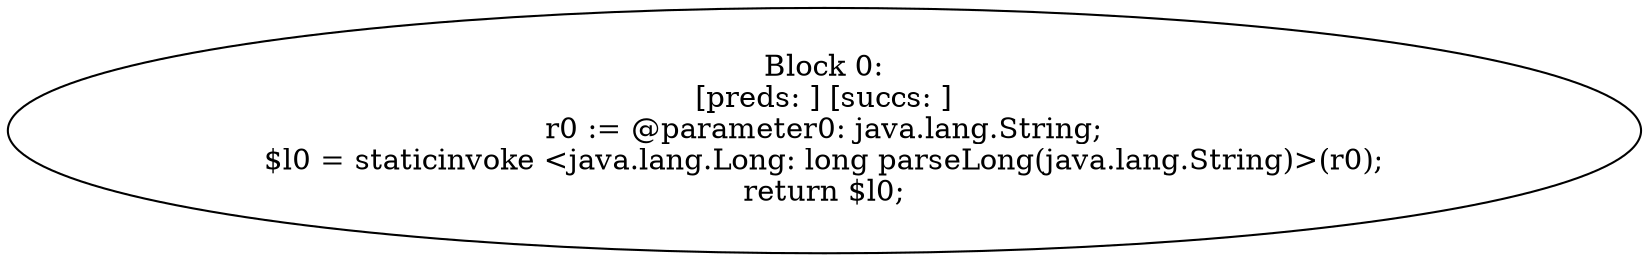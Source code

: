 digraph "unitGraph" {
    "Block 0:
[preds: ] [succs: ]
r0 := @parameter0: java.lang.String;
$l0 = staticinvoke <java.lang.Long: long parseLong(java.lang.String)>(r0);
return $l0;
"
}
